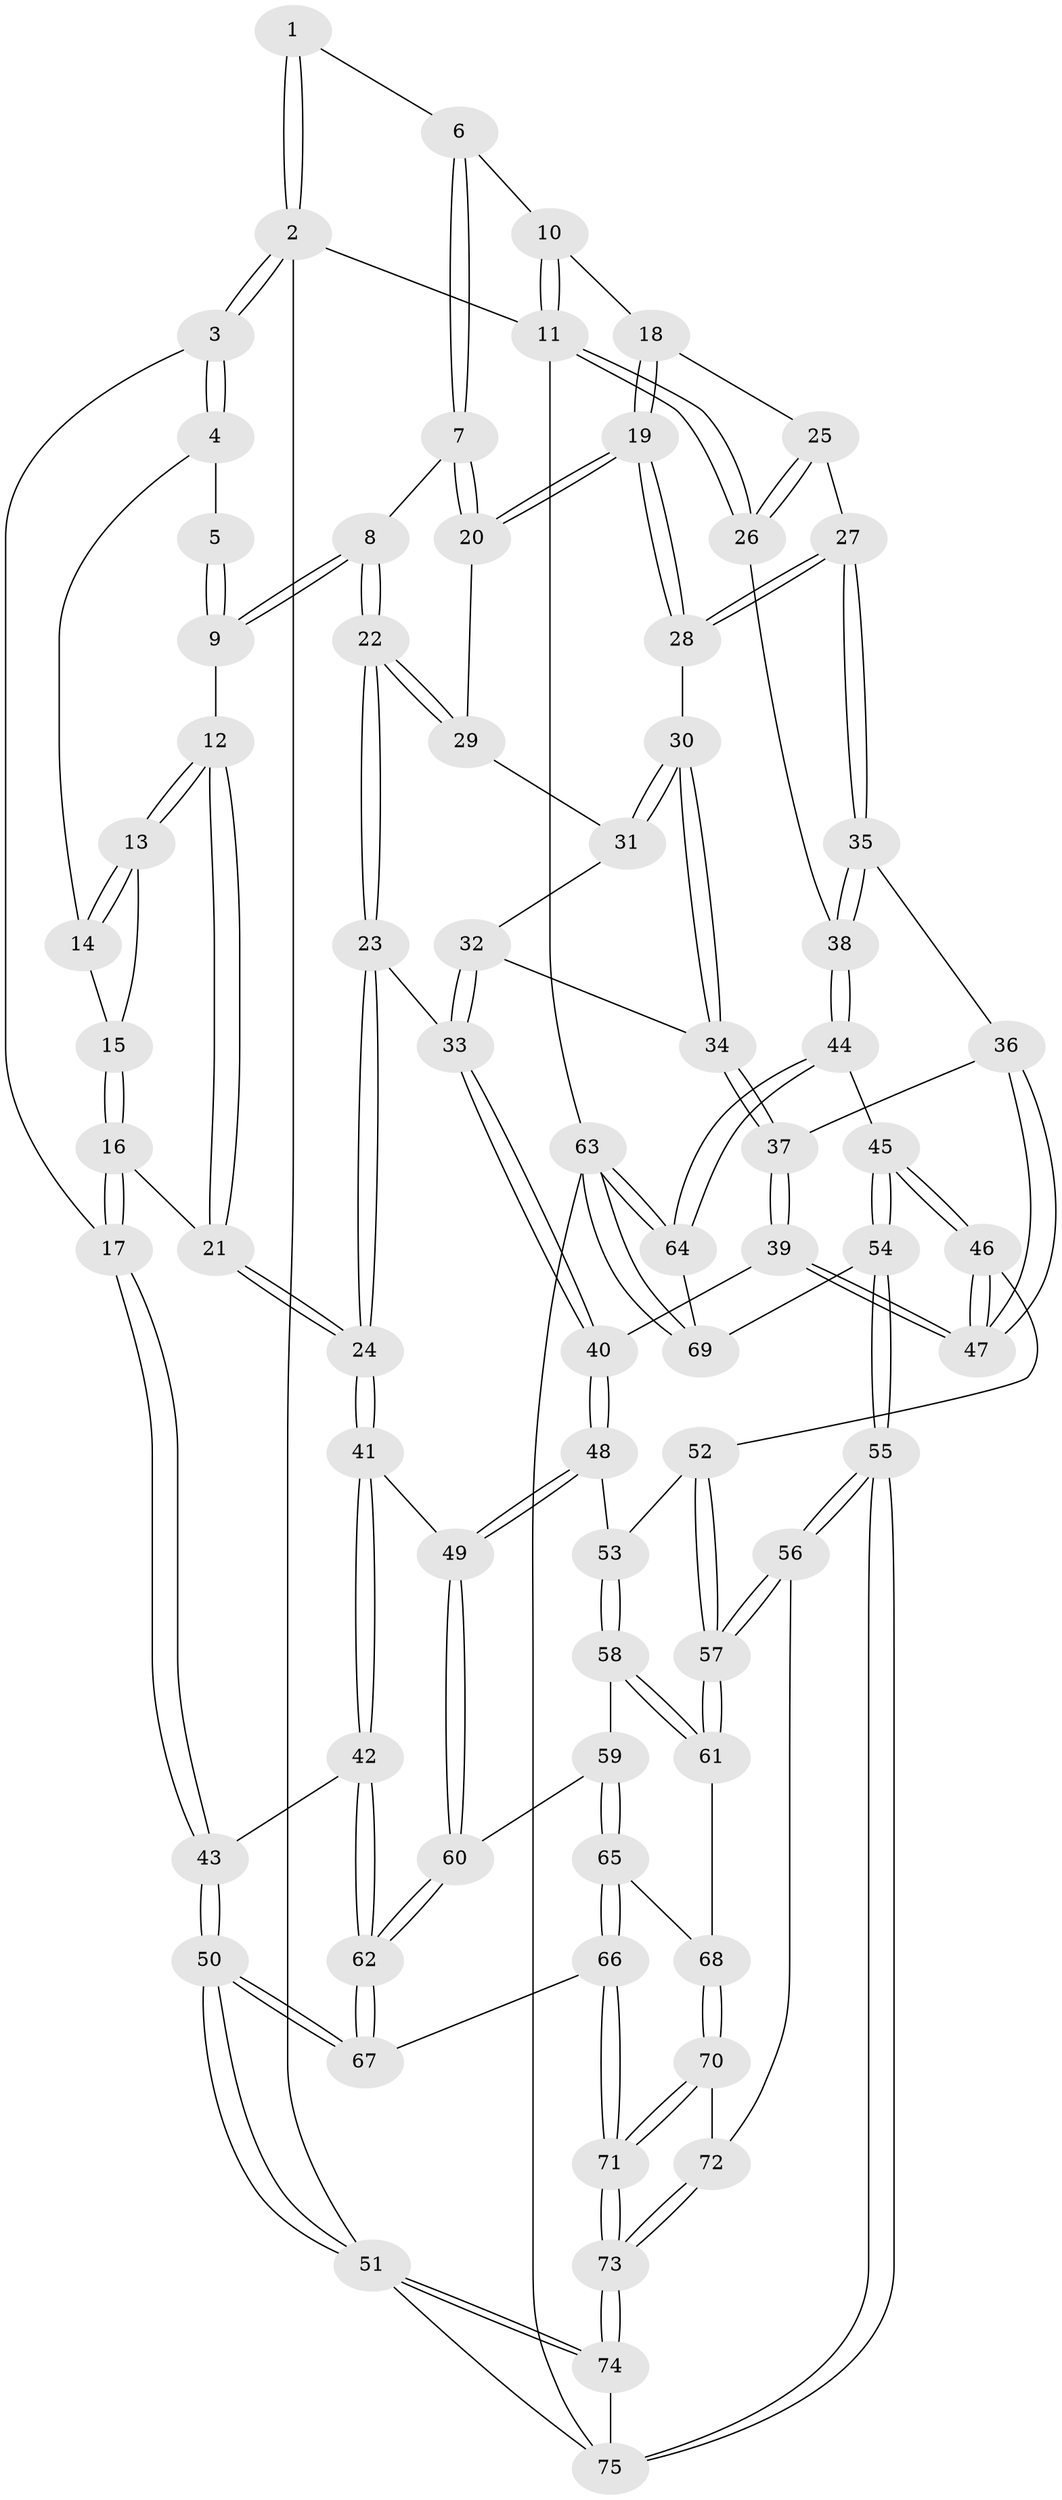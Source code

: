 // coarse degree distribution, {5: 0.07894736842105263, 4: 0.21052631578947367, 3: 0.5526315789473685, 6: 0.07894736842105263, 2: 0.07894736842105263}
// Generated by graph-tools (version 1.1) at 2025/54/03/04/25 22:54:33]
// undirected, 75 vertices, 184 edges
graph export_dot {
  node [color=gray90,style=filled];
  1 [pos="+0.3188603685420376+0"];
  2 [pos="+0+0"];
  3 [pos="+0+0.05371198373613523"];
  4 [pos="+0.1859102382169851+0.0631249360350405"];
  5 [pos="+0.2339597367013585+0"];
  6 [pos="+0.422592964910836+0"];
  7 [pos="+0.41091393560871164+0.054683869476357165"];
  8 [pos="+0.32427446563053247+0.14190573516189325"];
  9 [pos="+0.30146981140818996+0.14109123192004652"];
  10 [pos="+0.742992751022945+0"];
  11 [pos="+1+0"];
  12 [pos="+0.29945188410863316+0.1416527458163208"];
  13 [pos="+0.288515469241805+0.13971051139859625"];
  14 [pos="+0.1887218438318915+0.07127048979011483"];
  15 [pos="+0.1804979231539034+0.15704164353038086"];
  16 [pos="+0.10543274003172919+0.245706189635486"];
  17 [pos="+0+0.08501703383537364"];
  18 [pos="+0.748988455819079+0.0014338884892969841"];
  19 [pos="+0.6548814458780884+0.1472445224972699"];
  20 [pos="+0.4886694505452726+0.14684090707194947"];
  21 [pos="+0.17303300999326926+0.31370125643046326"];
  22 [pos="+0.38089076517657156+0.2926209928269248"];
  23 [pos="+0.3782244087120924+0.32540251697385775"];
  24 [pos="+0.19877091931563295+0.35686233496963154"];
  25 [pos="+0.7501205124556358+0.0027348134386602236"];
  26 [pos="+1+0.2980066974476049"];
  27 [pos="+0.8545117963545638+0.2902428820946164"];
  28 [pos="+0.6527829504402106+0.23681335908448242"];
  29 [pos="+0.4841614775458195+0.15853427093333122"];
  30 [pos="+0.642670821047474+0.26481256559227906"];
  31 [pos="+0.5074915364698109+0.226225924535545"];
  32 [pos="+0.5060198638027087+0.24457740049843749"];
  33 [pos="+0.3963743673648683+0.3389511581229576"];
  34 [pos="+0.6260389829657548+0.32501173186992965"];
  35 [pos="+0.8899907449950782+0.32824333251150567"];
  36 [pos="+0.8764268903402194+0.33447431691674984"];
  37 [pos="+0.622525622129492+0.34618506325064646"];
  38 [pos="+1+0.38022829462866853"];
  39 [pos="+0.6109732939685496+0.37196648642170527"];
  40 [pos="+0.4725772180186532+0.412410684297218"];
  41 [pos="+0.17897270955508815+0.4217901877949681"];
  42 [pos="+0.07991180167781009+0.5237443534282519"];
  43 [pos="+0+0.5006640495036675"];
  44 [pos="+1+0.47807130704035605"];
  45 [pos="+0.851652345411646+0.5860224769093827"];
  46 [pos="+0.704415662832249+0.4885529926789004"];
  47 [pos="+0.7036185407278409+0.4859361610971639"];
  48 [pos="+0.44546522401902666+0.5248344270197826"];
  49 [pos="+0.35030755370536737+0.5658607593883725"];
  50 [pos="+0+1"];
  51 [pos="+0+1"];
  52 [pos="+0.641862773752909+0.5718779160864941"];
  53 [pos="+0.44640342308655895+0.5259569734403023"];
  54 [pos="+0.7328560435845413+0.8429414434650767"];
  55 [pos="+0.7187504747809503+0.8530256075121186"];
  56 [pos="+0.6881515073476936+0.8279138727554286"];
  57 [pos="+0.6234434306750883+0.7244453577251981"];
  58 [pos="+0.49985837368656755+0.6508330478898654"];
  59 [pos="+0.38639190269389007+0.695625630088678"];
  60 [pos="+0.31503199481875666+0.6284253426596733"];
  61 [pos="+0.5136695684521234+0.6680893958844953"];
  62 [pos="+0.1792363357486148+0.7236048481033249"];
  63 [pos="+1+1"];
  64 [pos="+1+0.7532941171183987"];
  65 [pos="+0.39427201633215636+0.7236679209750639"];
  66 [pos="+0.186954540196406+0.7503856353441997"];
  67 [pos="+0.17673772008969527+0.739258081023629"];
  68 [pos="+0.4140984507236414+0.774816944987221"];
  69 [pos="+0.8089911380803567+0.8361096994816968"];
  70 [pos="+0.41210918584886896+0.7876576582397165"];
  71 [pos="+0.2241276890658343+0.7928702870182285"];
  72 [pos="+0.4362730412551924+0.8211919022496409"];
  73 [pos="+0.32787335777663823+1"];
  74 [pos="+0.32885478403299234+1"];
  75 [pos="+0.6905476050654521+1"];
  1 -- 2;
  1 -- 2;
  1 -- 6;
  2 -- 3;
  2 -- 3;
  2 -- 11;
  2 -- 51;
  3 -- 4;
  3 -- 4;
  3 -- 17;
  4 -- 5;
  4 -- 14;
  5 -- 9;
  5 -- 9;
  6 -- 7;
  6 -- 7;
  6 -- 10;
  7 -- 8;
  7 -- 20;
  7 -- 20;
  8 -- 9;
  8 -- 9;
  8 -- 22;
  8 -- 22;
  9 -- 12;
  10 -- 11;
  10 -- 11;
  10 -- 18;
  11 -- 26;
  11 -- 26;
  11 -- 63;
  12 -- 13;
  12 -- 13;
  12 -- 21;
  12 -- 21;
  13 -- 14;
  13 -- 14;
  13 -- 15;
  14 -- 15;
  15 -- 16;
  15 -- 16;
  16 -- 17;
  16 -- 17;
  16 -- 21;
  17 -- 43;
  17 -- 43;
  18 -- 19;
  18 -- 19;
  18 -- 25;
  19 -- 20;
  19 -- 20;
  19 -- 28;
  19 -- 28;
  20 -- 29;
  21 -- 24;
  21 -- 24;
  22 -- 23;
  22 -- 23;
  22 -- 29;
  22 -- 29;
  23 -- 24;
  23 -- 24;
  23 -- 33;
  24 -- 41;
  24 -- 41;
  25 -- 26;
  25 -- 26;
  25 -- 27;
  26 -- 38;
  27 -- 28;
  27 -- 28;
  27 -- 35;
  27 -- 35;
  28 -- 30;
  29 -- 31;
  30 -- 31;
  30 -- 31;
  30 -- 34;
  30 -- 34;
  31 -- 32;
  32 -- 33;
  32 -- 33;
  32 -- 34;
  33 -- 40;
  33 -- 40;
  34 -- 37;
  34 -- 37;
  35 -- 36;
  35 -- 38;
  35 -- 38;
  36 -- 37;
  36 -- 47;
  36 -- 47;
  37 -- 39;
  37 -- 39;
  38 -- 44;
  38 -- 44;
  39 -- 40;
  39 -- 47;
  39 -- 47;
  40 -- 48;
  40 -- 48;
  41 -- 42;
  41 -- 42;
  41 -- 49;
  42 -- 43;
  42 -- 62;
  42 -- 62;
  43 -- 50;
  43 -- 50;
  44 -- 45;
  44 -- 64;
  44 -- 64;
  45 -- 46;
  45 -- 46;
  45 -- 54;
  45 -- 54;
  46 -- 47;
  46 -- 47;
  46 -- 52;
  48 -- 49;
  48 -- 49;
  48 -- 53;
  49 -- 60;
  49 -- 60;
  50 -- 51;
  50 -- 51;
  50 -- 67;
  50 -- 67;
  51 -- 74;
  51 -- 74;
  51 -- 75;
  52 -- 53;
  52 -- 57;
  52 -- 57;
  53 -- 58;
  53 -- 58;
  54 -- 55;
  54 -- 55;
  54 -- 69;
  55 -- 56;
  55 -- 56;
  55 -- 75;
  55 -- 75;
  56 -- 57;
  56 -- 57;
  56 -- 72;
  57 -- 61;
  57 -- 61;
  58 -- 59;
  58 -- 61;
  58 -- 61;
  59 -- 60;
  59 -- 65;
  59 -- 65;
  60 -- 62;
  60 -- 62;
  61 -- 68;
  62 -- 67;
  62 -- 67;
  63 -- 64;
  63 -- 64;
  63 -- 69;
  63 -- 69;
  63 -- 75;
  64 -- 69;
  65 -- 66;
  65 -- 66;
  65 -- 68;
  66 -- 67;
  66 -- 71;
  66 -- 71;
  68 -- 70;
  68 -- 70;
  70 -- 71;
  70 -- 71;
  70 -- 72;
  71 -- 73;
  71 -- 73;
  72 -- 73;
  72 -- 73;
  73 -- 74;
  73 -- 74;
  74 -- 75;
}
